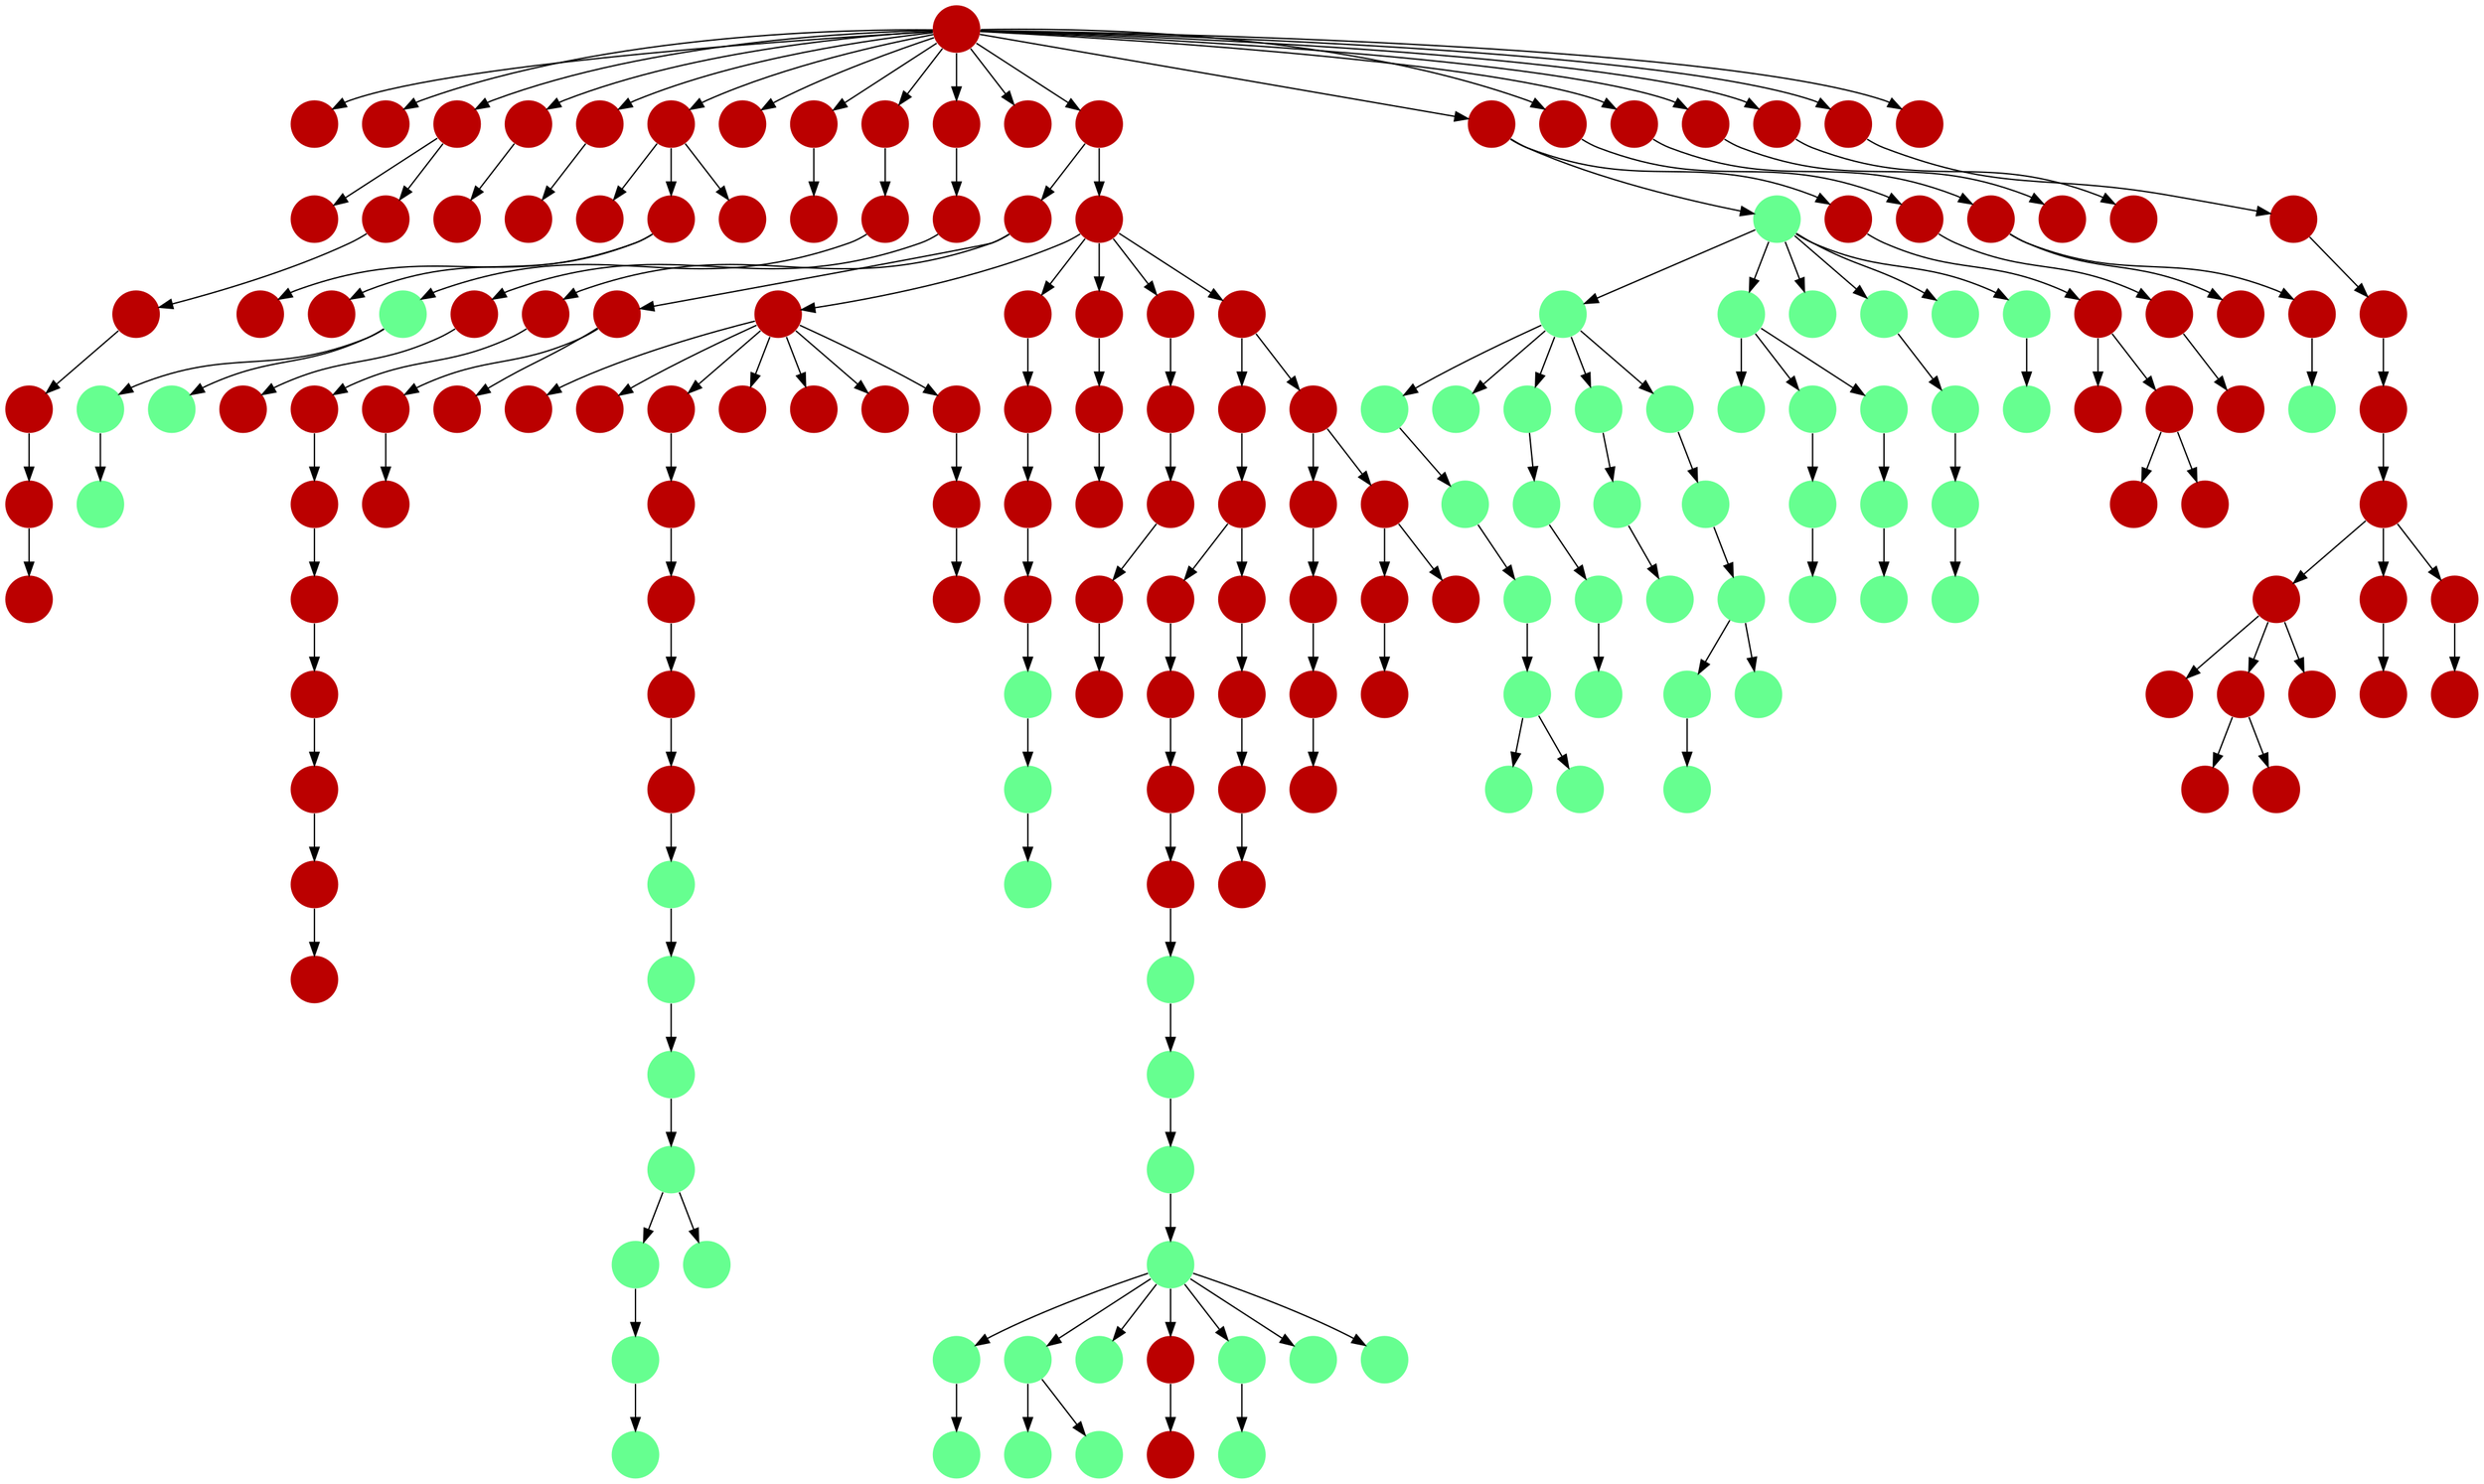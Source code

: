 digraph{
0 [tooltip = "W", penwidth = 0, style = filled, fillcolor = "#bb0000", shape = circle, label = ""]
1 [tooltip = "W", penwidth = 0, style = filled, fillcolor = "#bb0000", shape = circle, label = ""]
2 [tooltip = "L", penwidth = 0, style = filled, fillcolor = "#66ff90", shape = circle, label = ""]
3 [tooltip = "W", penwidth = 0, style = filled, fillcolor = "#bb0000", shape = circle, label = ""]
4 [tooltip = "W", penwidth = 0, style = filled, fillcolor = "#bb0000", shape = circle, label = ""]
5 [tooltip = "W", penwidth = 0, style = filled, fillcolor = "#bb0000", shape = circle, label = ""]
6 [tooltip = "W", penwidth = 0, style = filled, fillcolor = "#bb0000", shape = circle, label = ""]
7 [tooltip = "W", penwidth = 0, style = filled, fillcolor = "#bb0000", shape = circle, label = ""]
8 [tooltip = "W", penwidth = 0, style = filled, fillcolor = "#bb0000", shape = circle, label = ""]
9 [tooltip = "W", penwidth = 0, style = filled, fillcolor = "#bb0000", shape = circle, label = ""]
10 [tooltip = "W", penwidth = 0, style = filled, fillcolor = "#bb0000", shape = circle, label = ""]
11 [tooltip = "L", penwidth = 0, style = filled, fillcolor = "#66ff90", shape = circle, label = ""]
12 [tooltip = "W", penwidth = 0, style = filled, fillcolor = "#bb0000", shape = circle, label = ""]
13 [tooltip = "W", penwidth = 0, style = filled, fillcolor = "#bb0000", shape = circle, label = ""]
14 [tooltip = "W", penwidth = 0, style = filled, fillcolor = "#bb0000", shape = circle, label = ""]
15 [tooltip = "L", penwidth = 0, style = filled, fillcolor = "#66ff90", shape = circle, label = ""]
16 [tooltip = "L", penwidth = 0, style = filled, fillcolor = "#66ff90", shape = circle, label = ""]
17 [tooltip = "W", penwidth = 0, style = filled, fillcolor = "#bb0000", shape = circle, label = ""]
18 [tooltip = "W", penwidth = 0, style = filled, fillcolor = "#bb0000", shape = circle, label = ""]
19 [tooltip = "W", penwidth = 0, style = filled, fillcolor = "#bb0000", shape = circle, label = ""]
20 [tooltip = "L", penwidth = 0, style = filled, fillcolor = "#66ff90", shape = circle, label = ""]
21 [tooltip = "L", penwidth = 0, style = filled, fillcolor = "#66ff90", shape = circle, label = ""]
22 [tooltip = "L", penwidth = 0, style = filled, fillcolor = "#66ff90", shape = circle, label = ""]
23 [tooltip = "W", penwidth = 0, style = filled, fillcolor = "#bb0000", shape = circle, label = ""]
24 [tooltip = "L", penwidth = 0, style = filled, fillcolor = "#66ff90", shape = circle, label = ""]
25 [tooltip = "W", penwidth = 0, style = filled, fillcolor = "#bb0000", shape = circle, label = ""]
26 [tooltip = "W", penwidth = 0, style = filled, fillcolor = "#bb0000", shape = circle, label = ""]
27 [tooltip = "W", penwidth = 0, style = filled, fillcolor = "#bb0000", shape = circle, label = ""]
28 [tooltip = "W", penwidth = 0, style = filled, fillcolor = "#bb0000", shape = circle, label = ""]
29 [tooltip = "L", penwidth = 0, style = filled, fillcolor = "#66ff90", shape = circle, label = ""]
30 [tooltip = "W", penwidth = 0, style = filled, fillcolor = "#bb0000", shape = circle, label = ""]
31 [tooltip = "L", penwidth = 0, style = filled, fillcolor = "#66ff90", shape = circle, label = ""]
32 [tooltip = "W", penwidth = 0, style = filled, fillcolor = "#bb0000", shape = circle, label = ""]
33 [tooltip = "L", penwidth = 0, style = filled, fillcolor = "#66ff90", shape = circle, label = ""]
34 [tooltip = "L", penwidth = 0, style = filled, fillcolor = "#66ff90", shape = circle, label = ""]
35 [tooltip = "W", penwidth = 0, style = filled, fillcolor = "#bb0000", shape = circle, label = ""]
36 [tooltip = "W", penwidth = 0, style = filled, fillcolor = "#bb0000", shape = circle, label = ""]
37 [tooltip = "L", penwidth = 0, style = filled, fillcolor = "#66ff90", shape = circle, label = ""]
38 [tooltip = "W", penwidth = 0, style = filled, fillcolor = "#bb0000", shape = circle, label = ""]
39 [tooltip = "L", penwidth = 0, style = filled, fillcolor = "#66ff90", shape = circle, label = ""]
40 [tooltip = "W", penwidth = 0, style = filled, fillcolor = "#bb0000", shape = circle, label = ""]
41 [tooltip = "W", penwidth = 0, style = filled, fillcolor = "#bb0000", shape = circle, label = ""]
42 [tooltip = "W", penwidth = 0, style = filled, fillcolor = "#bb0000", shape = circle, label = ""]
43 [tooltip = "W", penwidth = 0, style = filled, fillcolor = "#bb0000", shape = circle, label = ""]
44 [tooltip = "W", penwidth = 0, style = filled, fillcolor = "#bb0000", shape = circle, label = ""]
45 [tooltip = "L", penwidth = 0, style = filled, fillcolor = "#66ff90", shape = circle, label = ""]
46 [tooltip = "W", penwidth = 0, style = filled, fillcolor = "#bb0000", shape = circle, label = ""]
47 [tooltip = "W", penwidth = 0, style = filled, fillcolor = "#bb0000", shape = circle, label = ""]
48 [tooltip = "L", penwidth = 0, style = filled, fillcolor = "#66ff90", shape = circle, label = ""]
49 [tooltip = "W", penwidth = 0, style = filled, fillcolor = "#bb0000", shape = circle, label = ""]
50 [tooltip = "W", penwidth = 0, style = filled, fillcolor = "#bb0000", shape = circle, label = ""]
51 [tooltip = "W", penwidth = 0, style = filled, fillcolor = "#bb0000", shape = circle, label = ""]
52 [tooltip = "L", penwidth = 0, style = filled, fillcolor = "#66ff90", shape = circle, label = ""]
53 [tooltip = "L", penwidth = 0, style = filled, fillcolor = "#66ff90", shape = circle, label = ""]
54 [tooltip = "W", penwidth = 0, style = filled, fillcolor = "#bb0000", shape = circle, label = ""]
55 [tooltip = "W", penwidth = 0, style = filled, fillcolor = "#bb0000", shape = circle, label = ""]
56 [tooltip = "W", penwidth = 0, style = filled, fillcolor = "#bb0000", shape = circle, label = ""]
57 [tooltip = "W", penwidth = 0, style = filled, fillcolor = "#bb0000", shape = circle, label = ""]
58 [tooltip = "L", penwidth = 0, style = filled, fillcolor = "#66ff90", shape = circle, label = ""]
59 [tooltip = "W", penwidth = 0, style = filled, fillcolor = "#bb0000", shape = circle, label = ""]
60 [tooltip = "W", penwidth = 0, style = filled, fillcolor = "#bb0000", shape = circle, label = ""]
61 [tooltip = "W", penwidth = 0, style = filled, fillcolor = "#bb0000", shape = circle, label = ""]
62 [tooltip = "W", penwidth = 0, style = filled, fillcolor = "#bb0000", shape = circle, label = ""]
63 [tooltip = "L", penwidth = 0, style = filled, fillcolor = "#66ff90", shape = circle, label = ""]
64 [tooltip = "W", penwidth = 0, style = filled, fillcolor = "#bb0000", shape = circle, label = ""]
65 [tooltip = "W", penwidth = 0, style = filled, fillcolor = "#bb0000", shape = circle, label = ""]
66 [tooltip = "W", penwidth = 0, style = filled, fillcolor = "#bb0000", shape = circle, label = ""]
67 [tooltip = "W", penwidth = 0, style = filled, fillcolor = "#bb0000", shape = circle, label = ""]
68 [tooltip = "W", penwidth = 0, style = filled, fillcolor = "#bb0000", shape = circle, label = ""]
69 [tooltip = "W", penwidth = 0, style = filled, fillcolor = "#bb0000", shape = circle, label = ""]
70 [tooltip = "W", penwidth = 0, style = filled, fillcolor = "#bb0000", shape = circle, label = ""]
71 [tooltip = "L", penwidth = 0, style = filled, fillcolor = "#66ff90", shape = circle, label = ""]
72 [tooltip = "W", penwidth = 0, style = filled, fillcolor = "#bb0000", shape = circle, label = ""]
73 [tooltip = "L", penwidth = 0, style = filled, fillcolor = "#66ff90", shape = circle, label = ""]
74 [tooltip = "L", penwidth = 0, style = filled, fillcolor = "#66ff90", shape = circle, label = ""]
75 [tooltip = "W", penwidth = 0, style = filled, fillcolor = "#bb0000", shape = circle, label = ""]
76 [tooltip = "L", penwidth = 0, style = filled, fillcolor = "#66ff90", shape = circle, label = ""]
77 [tooltip = "W", penwidth = 0, style = filled, fillcolor = "#bb0000", shape = circle, label = ""]
78 [tooltip = "L", penwidth = 0, style = filled, fillcolor = "#66ff90", shape = circle, label = ""]
79 [tooltip = "L", penwidth = 0, style = filled, fillcolor = "#66ff90", shape = circle, label = ""]
80 [tooltip = "L", penwidth = 0, style = filled, fillcolor = "#66ff90", shape = circle, label = ""]
81 [tooltip = "L", penwidth = 0, style = filled, fillcolor = "#66ff90", shape = circle, label = ""]
82 [tooltip = "W", penwidth = 0, style = filled, fillcolor = "#bb0000", shape = circle, label = ""]
83 [tooltip = "W", penwidth = 0, style = filled, fillcolor = "#bb0000", shape = circle, label = ""]
84 [tooltip = "W", penwidth = 0, style = filled, fillcolor = "#bb0000", shape = circle, label = ""]
85 [tooltip = "L", penwidth = 0, style = filled, fillcolor = "#66ff90", shape = circle, label = ""]
86 [tooltip = "L", penwidth = 0, style = filled, fillcolor = "#66ff90", shape = circle, label = ""]
87 [tooltip = "L", penwidth = 0, style = filled, fillcolor = "#66ff90", shape = circle, label = ""]
88 [tooltip = "L", penwidth = 0, style = filled, fillcolor = "#66ff90", shape = circle, label = ""]
89 [tooltip = "W", penwidth = 0, style = filled, fillcolor = "#bb0000", shape = circle, label = ""]
90 [tooltip = "L", penwidth = 0, style = filled, fillcolor = "#66ff90", shape = circle, label = ""]
91 [tooltip = "L", penwidth = 0, style = filled, fillcolor = "#66ff90", shape = circle, label = ""]
92 [tooltip = "W", penwidth = 0, style = filled, fillcolor = "#bb0000", shape = circle, label = ""]
93 [tooltip = "W", penwidth = 0, style = filled, fillcolor = "#bb0000", shape = circle, label = ""]
94 [tooltip = "L", penwidth = 0, style = filled, fillcolor = "#66ff90", shape = circle, label = ""]
95 [tooltip = "W", penwidth = 0, style = filled, fillcolor = "#bb0000", shape = circle, label = ""]
96 [tooltip = "W", penwidth = 0, style = filled, fillcolor = "#bb0000", shape = circle, label = ""]
97 [tooltip = "W", penwidth = 0, style = filled, fillcolor = "#bb0000", shape = circle, label = ""]
98 [tooltip = "W", penwidth = 0, style = filled, fillcolor = "#bb0000", shape = circle, label = ""]
99 [tooltip = "W", penwidth = 0, style = filled, fillcolor = "#bb0000", shape = circle, label = ""]
100 [tooltip = "W", penwidth = 0, style = filled, fillcolor = "#bb0000", shape = circle, label = ""]
101 [tooltip = "W", penwidth = 0, style = filled, fillcolor = "#bb0000", shape = circle, label = ""]
102 [tooltip = "L", penwidth = 0, style = filled, fillcolor = "#66ff90", shape = circle, label = ""]
103 [tooltip = "L", penwidth = 0, style = filled, fillcolor = "#66ff90", shape = circle, label = ""]
104 [tooltip = "L", penwidth = 0, style = filled, fillcolor = "#66ff90", shape = circle, label = ""]
105 [tooltip = "L", penwidth = 0, style = filled, fillcolor = "#66ff90", shape = circle, label = ""]
106 [tooltip = "L", penwidth = 0, style = filled, fillcolor = "#66ff90", shape = circle, label = ""]
107 [tooltip = "L", penwidth = 0, style = filled, fillcolor = "#66ff90", shape = circle, label = ""]
108 [tooltip = "L", penwidth = 0, style = filled, fillcolor = "#66ff90", shape = circle, label = ""]
109 [tooltip = "L", penwidth = 0, style = filled, fillcolor = "#66ff90", shape = circle, label = ""]
110 [tooltip = "L", penwidth = 0, style = filled, fillcolor = "#66ff90", shape = circle, label = ""]
111 [tooltip = "W", penwidth = 0, style = filled, fillcolor = "#bb0000", shape = circle, label = ""]
112 [tooltip = "W", penwidth = 0, style = filled, fillcolor = "#bb0000", shape = circle, label = ""]
113 [tooltip = "W", penwidth = 0, style = filled, fillcolor = "#bb0000", shape = circle, label = ""]
114 [tooltip = "W", penwidth = 0, style = filled, fillcolor = "#bb0000", shape = circle, label = ""]
115 [tooltip = "W", penwidth = 0, style = filled, fillcolor = "#bb0000", shape = circle, label = ""]
116 [tooltip = "W", penwidth = 0, style = filled, fillcolor = "#bb0000", shape = circle, label = ""]
117 [tooltip = "L", penwidth = 0, style = filled, fillcolor = "#66ff90", shape = circle, label = ""]
118 [tooltip = "W", penwidth = 0, style = filled, fillcolor = "#bb0000", shape = circle, label = ""]
119 [tooltip = "W", penwidth = 0, style = filled, fillcolor = "#bb0000", shape = circle, label = ""]
120 [tooltip = "W", penwidth = 0, style = filled, fillcolor = "#bb0000", shape = circle, label = ""]
121 [tooltip = "W", penwidth = 0, style = filled, fillcolor = "#bb0000", shape = circle, label = ""]
122 [tooltip = "W", penwidth = 0, style = filled, fillcolor = "#bb0000", shape = circle, label = ""]
123 [tooltip = "W", penwidth = 0, style = filled, fillcolor = "#bb0000", shape = circle, label = ""]
124 [tooltip = "W", penwidth = 0, style = filled, fillcolor = "#bb0000", shape = circle, label = ""]
125 [tooltip = "W", penwidth = 0, style = filled, fillcolor = "#bb0000", shape = circle, label = ""]
126 [tooltip = "W", penwidth = 0, style = filled, fillcolor = "#bb0000", shape = circle, label = ""]
127 [tooltip = "W", penwidth = 0, style = filled, fillcolor = "#bb0000", shape = circle, label = ""]
128 [tooltip = "W", penwidth = 0, style = filled, fillcolor = "#bb0000", shape = circle, label = ""]
129 [tooltip = "W", penwidth = 0, style = filled, fillcolor = "#bb0000", shape = circle, label = ""]
130 [tooltip = "W", penwidth = 0, style = filled, fillcolor = "#bb0000", shape = circle, label = ""]
131 [tooltip = "L", penwidth = 0, style = filled, fillcolor = "#66ff90", shape = circle, label = ""]
132 [tooltip = "W", penwidth = 0, style = filled, fillcolor = "#bb0000", shape = circle, label = ""]
133 [tooltip = "W", penwidth = 0, style = filled, fillcolor = "#bb0000", shape = circle, label = ""]
134 [tooltip = "W", penwidth = 0, style = filled, fillcolor = "#bb0000", shape = circle, label = ""]
135 [tooltip = "W", penwidth = 0, style = filled, fillcolor = "#bb0000", shape = circle, label = ""]
136 [tooltip = "W", penwidth = 0, style = filled, fillcolor = "#bb0000", shape = circle, label = ""]
137 [tooltip = "W", penwidth = 0, style = filled, fillcolor = "#bb0000", shape = circle, label = ""]
138 [tooltip = "W", penwidth = 0, style = filled, fillcolor = "#bb0000", shape = circle, label = ""]
139 [tooltip = "W", penwidth = 0, style = filled, fillcolor = "#bb0000", shape = circle, label = ""]
140 [tooltip = "L", penwidth = 0, style = filled, fillcolor = "#66ff90", shape = circle, label = ""]
141 [tooltip = "W", penwidth = 0, style = filled, fillcolor = "#bb0000", shape = circle, label = ""]
142 [tooltip = "W", penwidth = 0, style = filled, fillcolor = "#bb0000", shape = circle, label = ""]
143 [tooltip = "W", penwidth = 0, style = filled, fillcolor = "#bb0000", shape = circle, label = ""]
144 [tooltip = "W", penwidth = 0, style = filled, fillcolor = "#bb0000", shape = circle, label = ""]
145 [tooltip = "W", penwidth = 0, style = filled, fillcolor = "#bb0000", shape = circle, label = ""]
146 [tooltip = "W", penwidth = 0, style = filled, fillcolor = "#bb0000", shape = circle, label = ""]
147 [tooltip = "W", penwidth = 0, style = filled, fillcolor = "#bb0000", shape = circle, label = ""]
148 [tooltip = "W", penwidth = 0, style = filled, fillcolor = "#bb0000", shape = circle, label = ""]
149 [tooltip = "W", penwidth = 0, style = filled, fillcolor = "#bb0000", shape = circle, label = ""]
150 [tooltip = "W", penwidth = 0, style = filled, fillcolor = "#bb0000", shape = circle, label = ""]
151 [tooltip = "W", penwidth = 0, style = filled, fillcolor = "#bb0000", shape = circle, label = ""]
152 [tooltip = "W", penwidth = 0, style = filled, fillcolor = "#bb0000", shape = circle, label = ""]
153 [tooltip = "W", penwidth = 0, style = filled, fillcolor = "#bb0000", shape = circle, label = ""]
154 [tooltip = "W", penwidth = 0, style = filled, fillcolor = "#bb0000", shape = circle, label = ""]
155 [tooltip = "L", penwidth = 0, style = filled, fillcolor = "#66ff90", shape = circle, label = ""]
156 [tooltip = "W", penwidth = 0, style = filled, fillcolor = "#bb0000", shape = circle, label = ""]
157 [tooltip = "L", penwidth = 0, style = filled, fillcolor = "#66ff90", shape = circle, label = ""]
158 [tooltip = "W", penwidth = 0, style = filled, fillcolor = "#bb0000", shape = circle, label = ""]
159 [tooltip = "L", penwidth = 0, style = filled, fillcolor = "#66ff90", shape = circle, label = ""]
160 [tooltip = "L", penwidth = 0, style = filled, fillcolor = "#66ff90", shape = circle, label = ""]
161 [tooltip = "L", penwidth = 0, style = filled, fillcolor = "#66ff90", shape = circle, label = ""]
162 [tooltip = "W", penwidth = 0, style = filled, fillcolor = "#bb0000", shape = circle, label = ""]
163 [tooltip = "W", penwidth = 0, style = filled, fillcolor = "#bb0000", shape = circle, label = ""]
164 [tooltip = "W", penwidth = 0, style = filled, fillcolor = "#bb0000", shape = circle, label = ""]
165 [tooltip = "W", penwidth = 0, style = filled, fillcolor = "#bb0000", shape = circle, label = ""]
166 [tooltip = "W", penwidth = 0, style = filled, fillcolor = "#bb0000", shape = circle, label = ""]
167 [tooltip = "W", penwidth = 0, style = filled, fillcolor = "#bb0000", shape = circle, label = ""]
168 [tooltip = "L", penwidth = 0, style = filled, fillcolor = "#66ff90", shape = circle, label = ""]
169 [tooltip = "L", penwidth = 0, style = filled, fillcolor = "#66ff90", shape = circle, label = ""]
170 [tooltip = "W", penwidth = 0, style = filled, fillcolor = "#bb0000", shape = circle, label = ""]
171 [tooltip = "L", penwidth = 0, style = filled, fillcolor = "#66ff90", shape = circle, label = ""]
172 [tooltip = "L", penwidth = 0, style = filled, fillcolor = "#66ff90", shape = circle, label = ""]
173 [tooltip = "L", penwidth = 0, style = filled, fillcolor = "#66ff90", shape = circle, label = ""]
174 [tooltip = "L", penwidth = 0, style = filled, fillcolor = "#66ff90", shape = circle, label = ""]
175 [tooltip = "W", penwidth = 0, style = filled, fillcolor = "#bb0000", shape = circle, label = ""]
176 [tooltip = "L", penwidth = 0, style = filled, fillcolor = "#66ff90", shape = circle, label = ""]
177 [tooltip = "L", penwidth = 0, style = filled, fillcolor = "#66ff90", shape = circle, label = ""]
178 [tooltip = "L", penwidth = 0, style = filled, fillcolor = "#66ff90", shape = circle, label = ""]
179 [tooltip = "L", penwidth = 0, style = filled, fillcolor = "#66ff90", shape = circle, label = ""]
180 [tooltip = "W", penwidth = 0, style = filled, fillcolor = "#bb0000", shape = circle, label = ""]
181 [tooltip = "W", penwidth = 0, style = filled, fillcolor = "#bb0000", shape = circle, label = ""]
182 [tooltip = "W", penwidth = 0, style = filled, fillcolor = "#bb0000", shape = circle, label = ""]
183 [tooltip = "W", penwidth = 0, style = filled, fillcolor = "#bb0000", shape = circle, label = ""]
184 [tooltip = "W", penwidth = 0, style = filled, fillcolor = "#bb0000", shape = circle, label = ""]
185 [tooltip = "L", penwidth = 0, style = filled, fillcolor = "#66ff90", shape = circle, label = ""]
186 [tooltip = "L", penwidth = 0, style = filled, fillcolor = "#66ff90", shape = circle, label = ""]
187 [tooltip = "L", penwidth = 0, style = filled, fillcolor = "#66ff90", shape = circle, label = ""]
188 [tooltip = "W", penwidth = 0, style = filled, fillcolor = "#bb0000", shape = circle, label = ""]
189 [tooltip = "W", penwidth = 0, style = filled, fillcolor = "#bb0000", shape = circle, label = ""]
190 [tooltip = "W", penwidth = 0, style = filled, fillcolor = "#bb0000", shape = circle, label = ""]
191 [tooltip = "W", penwidth = 0, style = filled, fillcolor = "#bb0000", shape = circle, label = ""]
192 [tooltip = "W", penwidth = 0, style = filled, fillcolor = "#bb0000", shape = circle, label = ""]
193 [tooltip = "L", penwidth = 0, style = filled, fillcolor = "#66ff90", shape = circle, label = ""]
194 [tooltip = "L", penwidth = 0, style = filled, fillcolor = "#66ff90", shape = circle, label = ""]
195 [tooltip = "L", penwidth = 0, style = filled, fillcolor = "#66ff90", shape = circle, label = ""]
57 -> 61
191 -> 189
79 -> 53
93 -> 92
0 -> 10
9 -> 164
19 -> 55
108 -> 105
117 -> 109
78 -> 11
31 -> 71
54 -> 13
138 -> 135
137 -> 134
39 -> 45
177 -> 193
74 -> 48
0 -> 17
176 -> 187
28 -> 46
110 -> 117
69 -> 57
27 -> 67
88 -> 169
152 -> 147
23 -> 95
133 -> 139
182 -> 175
158 -> 157
105 -> 106
60 -> 2
2 -> 102
12 -> 65
72 -> 50
147 -> 170
16 -> 81
188 -> 190
92 -> 91
181 -> 182
2 -> 161
130 -> 127
184 -> 191
83 -> 116
95 -> 97
106 -> 107
168 -> 103
0 -> 14
88 -> 90
60 -> 35
2 -> 74
80 -> 85
0 -> 36
55 -> 27
112 -> 115
167 -> 125
176 -> 172
1 -> 99
66 -> 83
148 -> 145
115 -> 110
66 -> 128
16 -> 76
178 -> 171
171 -> 173
89 -> 93
82 -> 77
151 -> 144
10 -> 4
175 -> 180
66 -> 84
66 -> 1
14 -> 6
90 -> 168
26 -> 30
0 -> 5
22 -> 29
13 -> 19
9 -> 56
0 -> 8
59 -> 156
6 -> 49
113 -> 111
33 -> 24
71 -> 15
36 -> 51
29 -> 33
85 -> 86
18 -> 153
45 -> 37
162 -> 138
84 -> 70
91 -> 94
51 -> 39
176 -> 185
2 -> 131
0 -> 60
28 -> 165
101 -> 100
95 -> 96
64 -> 18
1 -> 114
81 -> 22
28 -> 59
176 -> 179
136 -> 133
127 -> 126
50 -> 42
1 -> 25
6 -> 43
151 -> 152
11 -> 34
52 -> 20
94 -> 87
173 -> 176
172 -> 174
16 -> 58
180 -> 178
184 -> 181
1 -> 98
189 -> 188
29 -> 104
44 -> 64
163 -> 119
147 -> 148
0 -> 82
0 -> 113
121 -> 123
67 -> 38
1 -> 167
146 -> 149
120 -> 118
133 -> 28
119 -> 120
122 -> 121
70 -> 142
128 -> 129
76 -> 79
185 -> 195
61 -> 40
1 -> 62
35 -> 23
52 -> 159
13 -> 122
66 -> 151
149 -> 150
1 -> 7
0 -> 9
0 -> 69
14 -> 41
135 -> 136
116 -> 112
133 -> 137
54 -> 66
0 -> 47
125 -> 124
176 -> 183
177 -> 194
23 -> 32
176 -> 186
161 -> 160
129 -> 130
0 -> 54
152 -> 146
0 -> 44
59 -> 68
2 -> 108
164 -> 163
73 -> 63
122 -> 141
2 -> 16
16 -> 80
139 -> 132
38 -> 72
77 -> 154
150 -> 143
14 -> 3
74 -> 21
77 -> 158
53 -> 140
0 -> 12
87 -> 88
0 -> 162
176 -> 177
62 -> 75
144 -> 184
0 -> 26
16 -> 31
0 -> 166
48 -> 73
39 -> 155
74 -> 78
0 -> 101
183 -> 192
75 -> 89
15 -> 52
}
